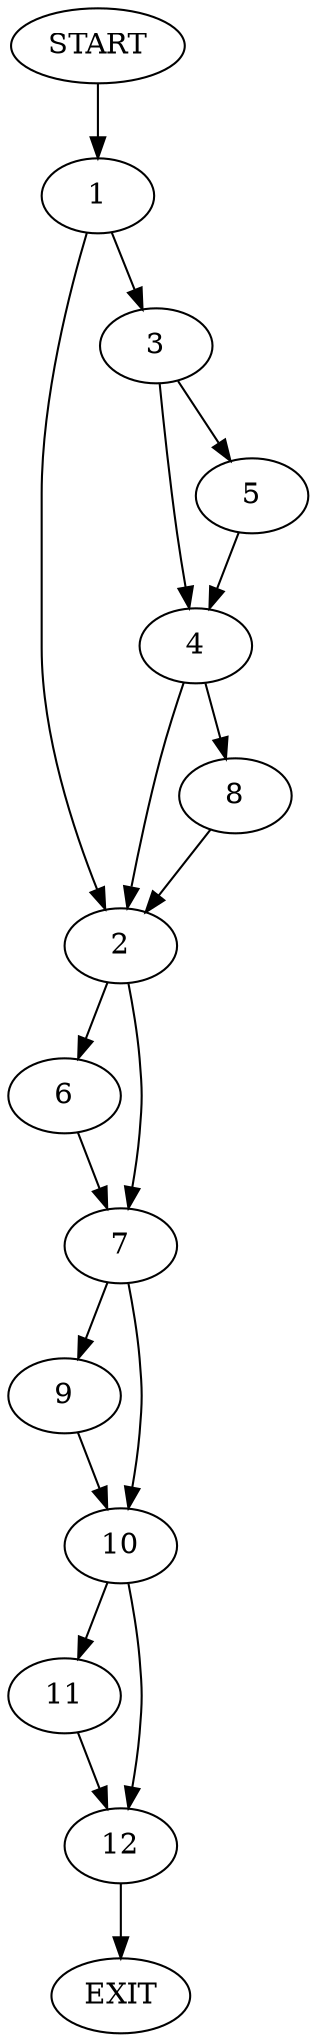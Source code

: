 digraph {
0 [label="START"]
13 [label="EXIT"]
0 -> 1
1 -> 2
1 -> 3
3 -> 4
3 -> 5
2 -> 6
2 -> 7
5 -> 4
4 -> 2
4 -> 8
8 -> 2
7 -> 9
7 -> 10
6 -> 7
9 -> 10
10 -> 11
10 -> 12
12 -> 13
11 -> 12
}
